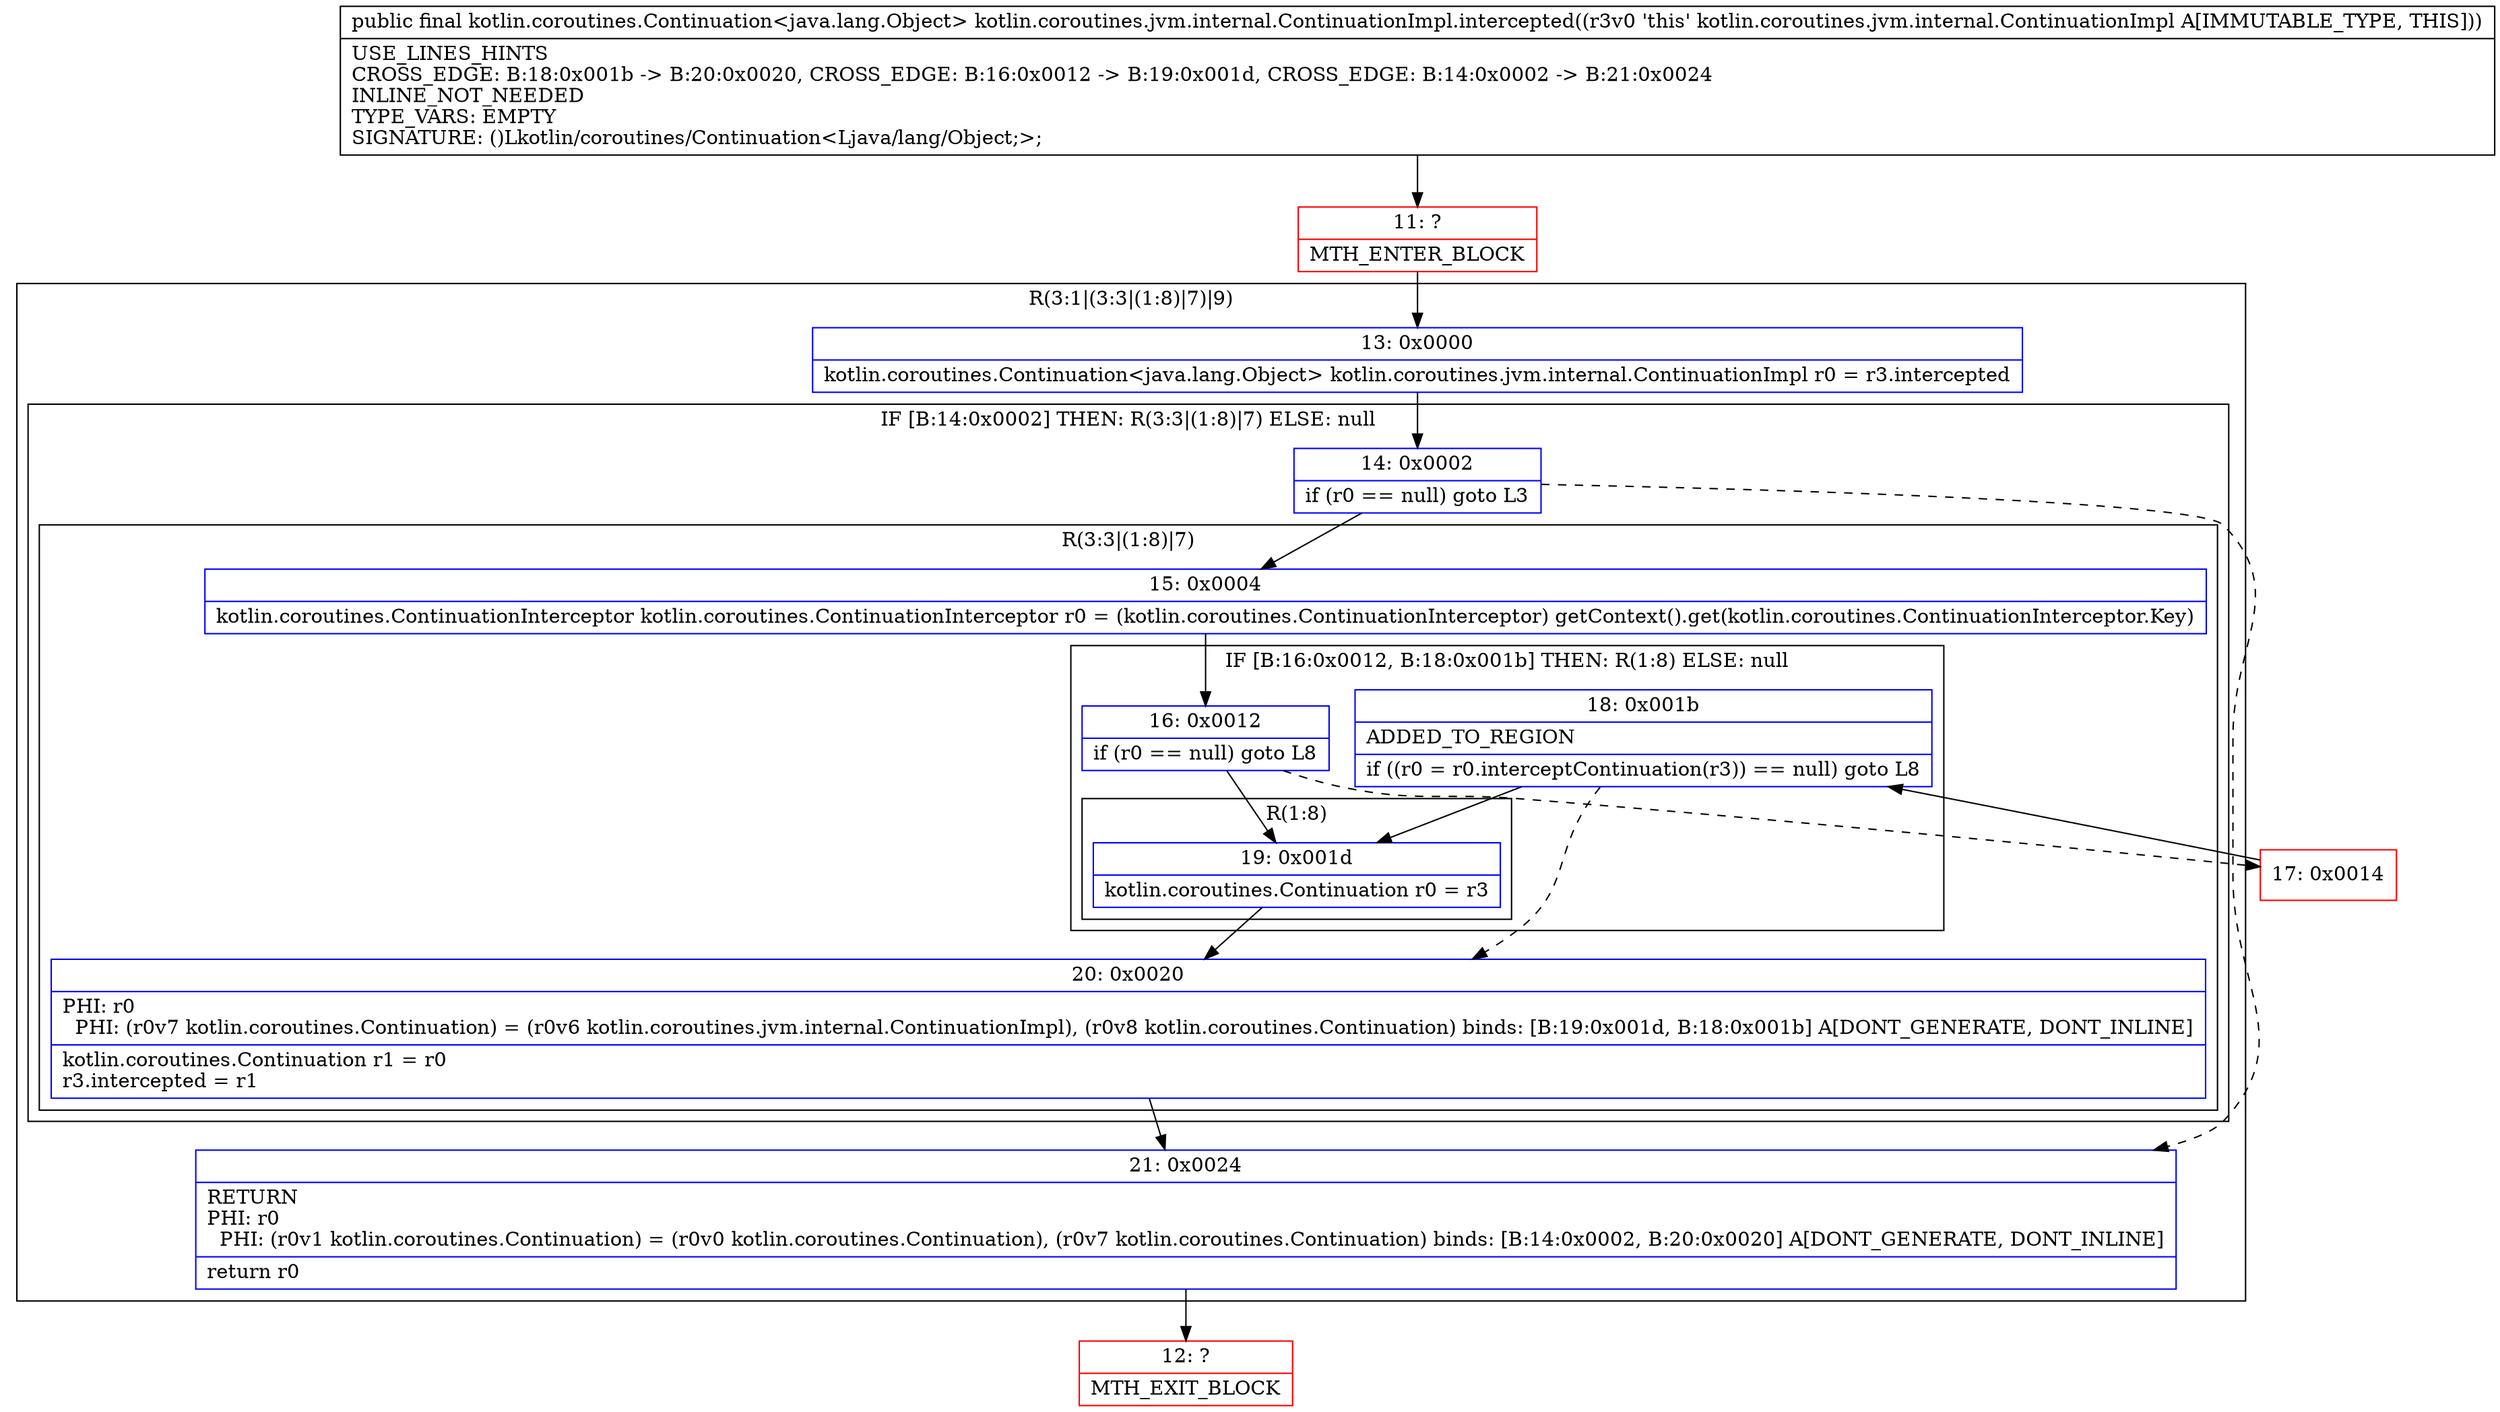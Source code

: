 digraph "CFG forkotlin.coroutines.jvm.internal.ContinuationImpl.intercepted()Lkotlin\/coroutines\/Continuation;" {
subgraph cluster_Region_1929451242 {
label = "R(3:1|(3:3|(1:8)|7)|9)";
node [shape=record,color=blue];
Node_13 [shape=record,label="{13\:\ 0x0000|kotlin.coroutines.Continuation\<java.lang.Object\> kotlin.coroutines.jvm.internal.ContinuationImpl r0 = r3.intercepted\l}"];
subgraph cluster_IfRegion_1443269907 {
label = "IF [B:14:0x0002] THEN: R(3:3|(1:8)|7) ELSE: null";
node [shape=record,color=blue];
Node_14 [shape=record,label="{14\:\ 0x0002|if (r0 == null) goto L3\l}"];
subgraph cluster_Region_1428592604 {
label = "R(3:3|(1:8)|7)";
node [shape=record,color=blue];
Node_15 [shape=record,label="{15\:\ 0x0004|kotlin.coroutines.ContinuationInterceptor kotlin.coroutines.ContinuationInterceptor r0 = (kotlin.coroutines.ContinuationInterceptor) getContext().get(kotlin.coroutines.ContinuationInterceptor.Key)\l}"];
subgraph cluster_IfRegion_787181012 {
label = "IF [B:16:0x0012, B:18:0x001b] THEN: R(1:8) ELSE: null";
node [shape=record,color=blue];
Node_16 [shape=record,label="{16\:\ 0x0012|if (r0 == null) goto L8\l}"];
Node_18 [shape=record,label="{18\:\ 0x001b|ADDED_TO_REGION\l|if ((r0 = r0.interceptContinuation(r3)) == null) goto L8\l}"];
subgraph cluster_Region_549069774 {
label = "R(1:8)";
node [shape=record,color=blue];
Node_19 [shape=record,label="{19\:\ 0x001d|kotlin.coroutines.Continuation r0 = r3\l}"];
}
}
Node_20 [shape=record,label="{20\:\ 0x0020|PHI: r0 \l  PHI: (r0v7 kotlin.coroutines.Continuation) = (r0v6 kotlin.coroutines.jvm.internal.ContinuationImpl), (r0v8 kotlin.coroutines.Continuation) binds: [B:19:0x001d, B:18:0x001b] A[DONT_GENERATE, DONT_INLINE]\l|kotlin.coroutines.Continuation r1 = r0\lr3.intercepted = r1\l}"];
}
}
Node_21 [shape=record,label="{21\:\ 0x0024|RETURN\lPHI: r0 \l  PHI: (r0v1 kotlin.coroutines.Continuation) = (r0v0 kotlin.coroutines.Continuation), (r0v7 kotlin.coroutines.Continuation) binds: [B:14:0x0002, B:20:0x0020] A[DONT_GENERATE, DONT_INLINE]\l|return r0\l}"];
}
Node_11 [shape=record,color=red,label="{11\:\ ?|MTH_ENTER_BLOCK\l}"];
Node_17 [shape=record,color=red,label="{17\:\ 0x0014}"];
Node_12 [shape=record,color=red,label="{12\:\ ?|MTH_EXIT_BLOCK\l}"];
MethodNode[shape=record,label="{public final kotlin.coroutines.Continuation\<java.lang.Object\> kotlin.coroutines.jvm.internal.ContinuationImpl.intercepted((r3v0 'this' kotlin.coroutines.jvm.internal.ContinuationImpl A[IMMUTABLE_TYPE, THIS]))  | USE_LINES_HINTS\lCROSS_EDGE: B:18:0x001b \-\> B:20:0x0020, CROSS_EDGE: B:16:0x0012 \-\> B:19:0x001d, CROSS_EDGE: B:14:0x0002 \-\> B:21:0x0024\lINLINE_NOT_NEEDED\lTYPE_VARS: EMPTY\lSIGNATURE: ()Lkotlin\/coroutines\/Continuation\<Ljava\/lang\/Object;\>;\l}"];
MethodNode -> Node_11;Node_13 -> Node_14;
Node_14 -> Node_15;
Node_14 -> Node_21[style=dashed];
Node_15 -> Node_16;
Node_16 -> Node_17[style=dashed];
Node_16 -> Node_19;
Node_18 -> Node_19;
Node_18 -> Node_20[style=dashed];
Node_19 -> Node_20;
Node_20 -> Node_21;
Node_21 -> Node_12;
Node_11 -> Node_13;
Node_17 -> Node_18;
}

